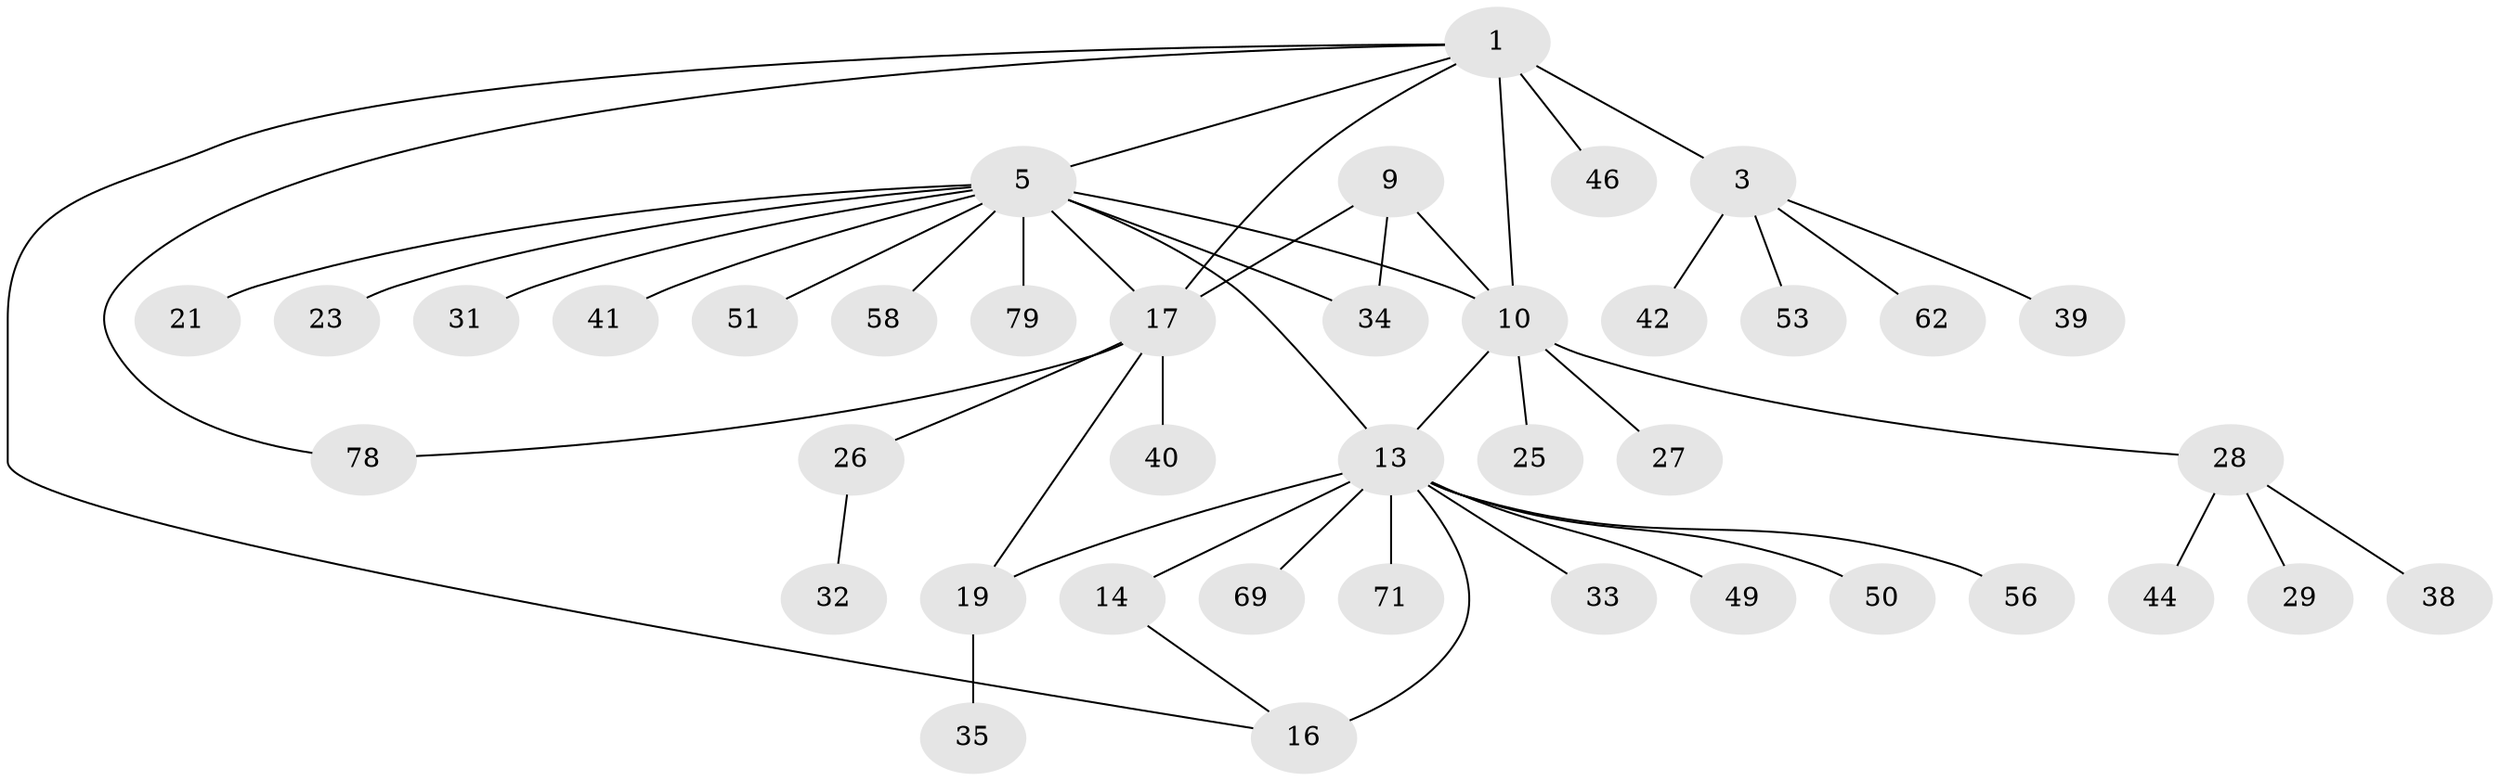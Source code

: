 // original degree distribution, {5: 0.1111111111111111, 8: 0.04938271604938271, 9: 0.012345679012345678, 7: 0.037037037037037035, 11: 0.012345679012345678, 6: 0.012345679012345678, 4: 0.012345679012345678, 10: 0.012345679012345678, 1: 0.6296296296296297, 3: 0.012345679012345678, 2: 0.09876543209876543}
// Generated by graph-tools (version 1.1) at 2025/15/03/09/25 04:15:56]
// undirected, 40 vertices, 48 edges
graph export_dot {
graph [start="1"]
  node [color=gray90,style=filled];
  1 [super="+2+4+45"];
  3 [super="+24"];
  5 [super="+7+59+73+6+36"];
  9;
  10 [super="+11+61+55+12"];
  13 [super="+15"];
  14 [super="+48"];
  16 [super="+47"];
  17 [super="+70+68+52+54+18"];
  19;
  21;
  23;
  25;
  26;
  27 [super="+81"];
  28 [super="+43"];
  29;
  31;
  32;
  33;
  34;
  35;
  38;
  39;
  40;
  41;
  42;
  44;
  46;
  49;
  50;
  51;
  53;
  56;
  58 [super="+76"];
  62;
  69;
  71;
  78;
  79;
  1 -- 3 [weight=3];
  1 -- 5;
  1 -- 78;
  1 -- 16;
  1 -- 17;
  1 -- 10;
  1 -- 46;
  3 -- 39;
  3 -- 42;
  3 -- 53;
  3 -- 62;
  5 -- 31;
  5 -- 34;
  5 -- 51;
  5 -- 21;
  5 -- 41;
  5 -- 13;
  5 -- 79;
  5 -- 23;
  5 -- 58;
  5 -- 10;
  5 -- 17 [weight=2];
  9 -- 10 [weight=3];
  9 -- 34;
  9 -- 17;
  10 -- 25;
  10 -- 27;
  10 -- 28;
  10 -- 13;
  13 -- 14 [weight=2];
  13 -- 16 [weight=2];
  13 -- 19;
  13 -- 33;
  13 -- 69;
  13 -- 71;
  13 -- 49;
  13 -- 50;
  13 -- 56;
  14 -- 16;
  17 -- 19 [weight=3];
  17 -- 40;
  17 -- 78;
  17 -- 26;
  19 -- 35;
  26 -- 32;
  28 -- 29;
  28 -- 38;
  28 -- 44;
}
